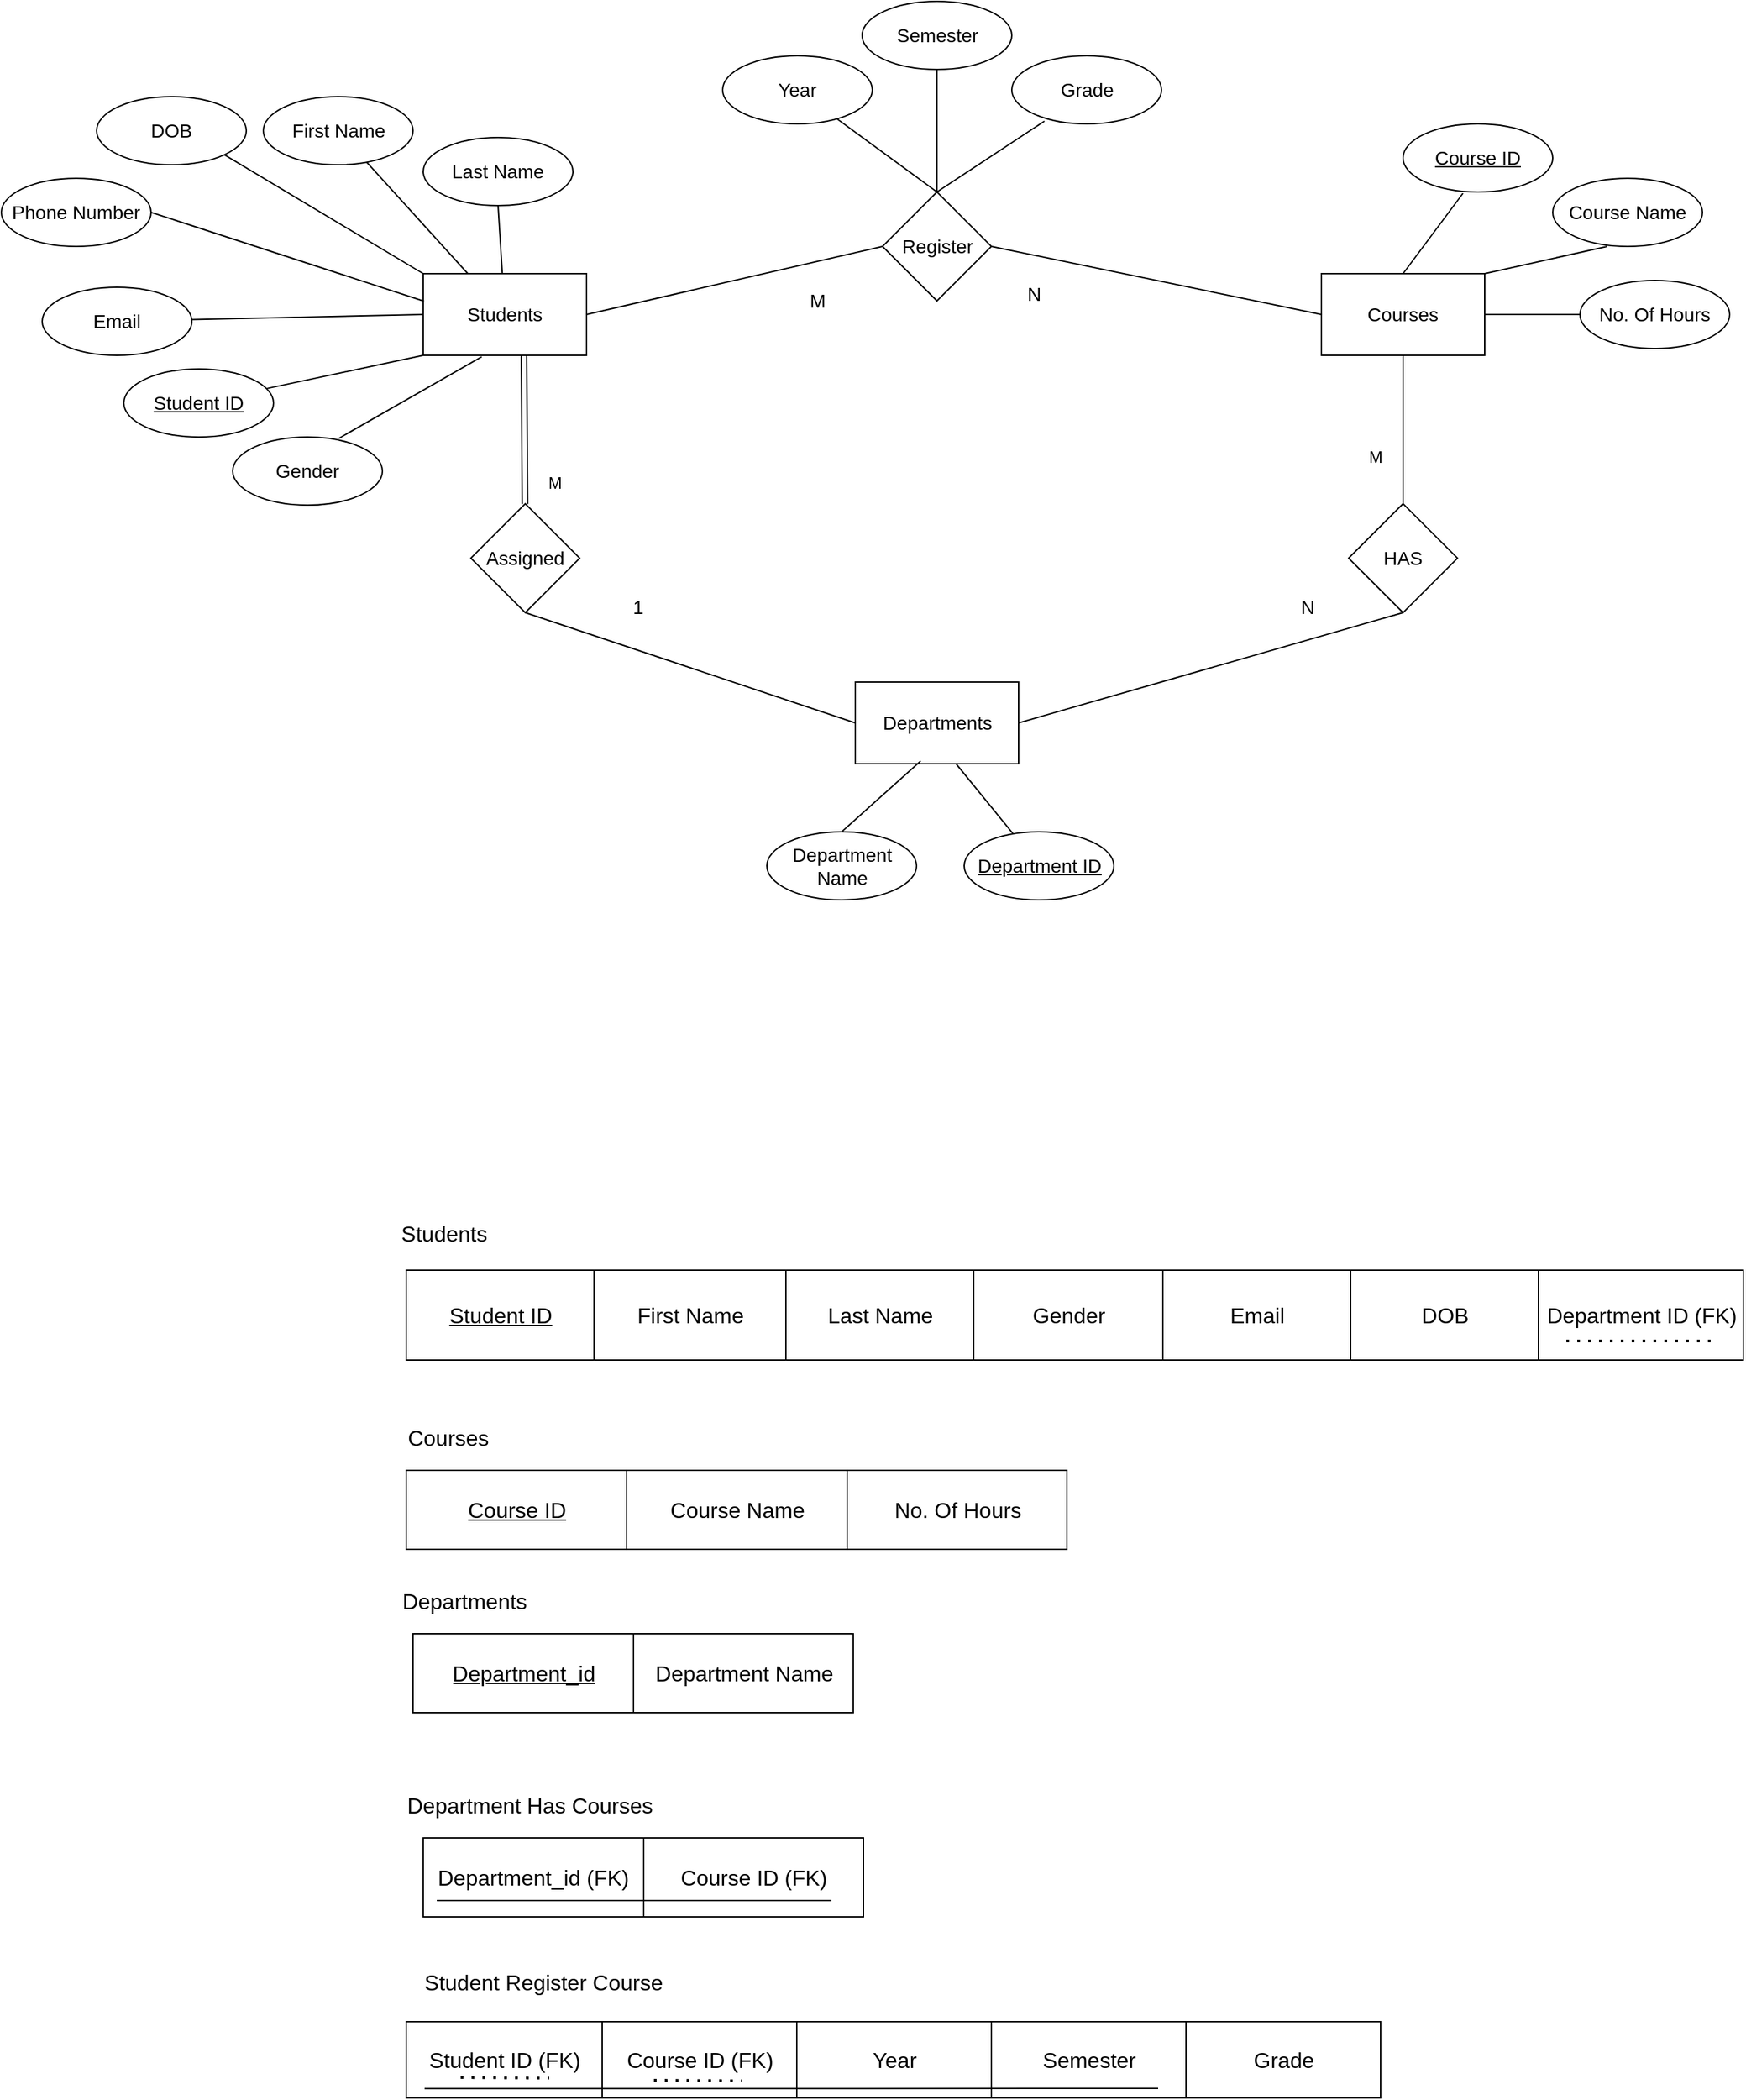 <mxfile version="22.0.2" type="device">
  <diagram name="Page-1" id="lztvk4v1WWPqibJxazna">
    <mxGraphModel dx="2268" dy="820" grid="1" gridSize="10" guides="1" tooltips="1" connect="1" arrows="1" fold="1" page="1" pageScale="1" pageWidth="850" pageHeight="1100" math="0" shadow="0">
      <root>
        <mxCell id="0" />
        <mxCell id="1" parent="0" />
        <mxCell id="oJTs6SeQbGOkC4KuSfUN-1" value="Students" style="rounded=0;whiteSpace=wrap;html=1;fontSize=14;" parent="1" vertex="1">
          <mxGeometry x="30" y="440" width="120" height="60" as="geometry" />
        </mxCell>
        <mxCell id="oJTs6SeQbGOkC4KuSfUN-2" value="Courses" style="rounded=0;whiteSpace=wrap;html=1;fontSize=14;" parent="1" vertex="1">
          <mxGeometry x="690" y="440" width="120" height="60" as="geometry" />
        </mxCell>
        <mxCell id="oJTs6SeQbGOkC4KuSfUN-3" value="Departments" style="rounded=0;whiteSpace=wrap;html=1;fontSize=14;" parent="1" vertex="1">
          <mxGeometry x="347.5" y="740" width="120" height="60" as="geometry" />
        </mxCell>
        <mxCell id="oJTs6SeQbGOkC4KuSfUN-5" value="First Name" style="ellipse;whiteSpace=wrap;html=1;fontSize=14;" parent="1" vertex="1">
          <mxGeometry x="-87.5" y="310" width="110" height="50" as="geometry" />
        </mxCell>
        <mxCell id="oJTs6SeQbGOkC4KuSfUN-6" value="Last Name" style="ellipse;whiteSpace=wrap;html=1;fontSize=14;" parent="1" vertex="1">
          <mxGeometry x="30" y="340" width="110" height="50" as="geometry" />
        </mxCell>
        <mxCell id="oJTs6SeQbGOkC4KuSfUN-7" value="Email" style="ellipse;whiteSpace=wrap;html=1;fontSize=14;" parent="1" vertex="1">
          <mxGeometry x="-250" y="450" width="110" height="50" as="geometry" />
        </mxCell>
        <mxCell id="oJTs6SeQbGOkC4KuSfUN-8" value="&lt;u style=&quot;font-size: 14px;&quot;&gt;Student ID&lt;/u&gt;" style="ellipse;whiteSpace=wrap;html=1;fontSize=14;" parent="1" vertex="1">
          <mxGeometry x="-190" y="510" width="110" height="50" as="geometry" />
        </mxCell>
        <mxCell id="oJTs6SeQbGOkC4KuSfUN-9" value="" style="endArrow=none;html=1;rounded=0;entryX=0;entryY=1;entryDx=0;entryDy=0;" parent="1" source="oJTs6SeQbGOkC4KuSfUN-8" target="oJTs6SeQbGOkC4KuSfUN-1" edge="1">
          <mxGeometry width="50" height="50" relative="1" as="geometry">
            <mxPoint x="290" y="460" as="sourcePoint" />
            <mxPoint x="340" y="410" as="targetPoint" />
          </mxGeometry>
        </mxCell>
        <mxCell id="oJTs6SeQbGOkC4KuSfUN-10" value="" style="endArrow=none;html=1;rounded=0;entryX=0;entryY=0.5;entryDx=0;entryDy=0;" parent="1" source="oJTs6SeQbGOkC4KuSfUN-7" target="oJTs6SeQbGOkC4KuSfUN-1" edge="1">
          <mxGeometry width="50" height="50" relative="1" as="geometry">
            <mxPoint x="290" y="460" as="sourcePoint" />
            <mxPoint x="340" y="410" as="targetPoint" />
          </mxGeometry>
        </mxCell>
        <mxCell id="oJTs6SeQbGOkC4KuSfUN-11" value="" style="endArrow=none;html=1;rounded=0;" parent="1" source="oJTs6SeQbGOkC4KuSfUN-1" target="oJTs6SeQbGOkC4KuSfUN-5" edge="1">
          <mxGeometry width="50" height="50" relative="1" as="geometry">
            <mxPoint x="290" y="460" as="sourcePoint" />
            <mxPoint x="340" y="410" as="targetPoint" />
          </mxGeometry>
        </mxCell>
        <mxCell id="oJTs6SeQbGOkC4KuSfUN-12" value="" style="endArrow=none;html=1;rounded=0;entryX=0.5;entryY=1;entryDx=0;entryDy=0;" parent="1" source="oJTs6SeQbGOkC4KuSfUN-1" target="oJTs6SeQbGOkC4KuSfUN-6" edge="1">
          <mxGeometry width="50" height="50" relative="1" as="geometry">
            <mxPoint x="290" y="460" as="sourcePoint" />
            <mxPoint x="340" y="410" as="targetPoint" />
          </mxGeometry>
        </mxCell>
        <mxCell id="oJTs6SeQbGOkC4KuSfUN-13" value="Gender" style="ellipse;whiteSpace=wrap;html=1;fontSize=14;" parent="1" vertex="1">
          <mxGeometry x="-110" y="560" width="110" height="50" as="geometry" />
        </mxCell>
        <mxCell id="oJTs6SeQbGOkC4KuSfUN-14" value="" style="endArrow=none;html=1;rounded=0;entryX=0.358;entryY=1.017;entryDx=0;entryDy=0;entryPerimeter=0;exitX=0.709;exitY=0.02;exitDx=0;exitDy=0;exitPerimeter=0;" parent="1" source="oJTs6SeQbGOkC4KuSfUN-13" target="oJTs6SeQbGOkC4KuSfUN-1" edge="1">
          <mxGeometry width="50" height="50" relative="1" as="geometry">
            <mxPoint x="290" y="460" as="sourcePoint" />
            <mxPoint x="340" y="410" as="targetPoint" />
          </mxGeometry>
        </mxCell>
        <mxCell id="oJTs6SeQbGOkC4KuSfUN-15" value="&lt;u style=&quot;font-size: 14px;&quot;&gt;Course ID&lt;/u&gt;" style="ellipse;whiteSpace=wrap;html=1;fontSize=14;" parent="1" vertex="1">
          <mxGeometry x="750" y="330" width="110" height="50" as="geometry" />
        </mxCell>
        <mxCell id="oJTs6SeQbGOkC4KuSfUN-16" value="Course Name" style="ellipse;whiteSpace=wrap;html=1;fontSize=14;" parent="1" vertex="1">
          <mxGeometry x="860" y="370" width="110" height="50" as="geometry" />
        </mxCell>
        <mxCell id="oJTs6SeQbGOkC4KuSfUN-17" value="" style="endArrow=none;html=1;rounded=0;entryX=0.4;entryY=1.02;entryDx=0;entryDy=0;entryPerimeter=0;exitX=0.5;exitY=0;exitDx=0;exitDy=0;" parent="1" source="oJTs6SeQbGOkC4KuSfUN-2" target="oJTs6SeQbGOkC4KuSfUN-15" edge="1">
          <mxGeometry width="50" height="50" relative="1" as="geometry">
            <mxPoint x="530" y="460" as="sourcePoint" />
            <mxPoint x="580" y="410" as="targetPoint" />
          </mxGeometry>
        </mxCell>
        <mxCell id="oJTs6SeQbGOkC4KuSfUN-18" value="" style="endArrow=none;html=1;rounded=0;entryX=0.364;entryY=1;entryDx=0;entryDy=0;entryPerimeter=0;exitX=1;exitY=0;exitDx=0;exitDy=0;" parent="1" source="oJTs6SeQbGOkC4KuSfUN-2" target="oJTs6SeQbGOkC4KuSfUN-16" edge="1">
          <mxGeometry width="50" height="50" relative="1" as="geometry">
            <mxPoint x="530" y="460" as="sourcePoint" />
            <mxPoint x="580" y="410" as="targetPoint" />
          </mxGeometry>
        </mxCell>
        <mxCell id="oJTs6SeQbGOkC4KuSfUN-19" value="&lt;u style=&quot;font-size: 14px;&quot;&gt;Department ID&lt;/u&gt;" style="ellipse;whiteSpace=wrap;html=1;fontSize=14;" parent="1" vertex="1">
          <mxGeometry x="427.5" y="850" width="110" height="50" as="geometry" />
        </mxCell>
        <mxCell id="oJTs6SeQbGOkC4KuSfUN-20" value="Department Name" style="ellipse;whiteSpace=wrap;html=1;fontSize=14;" parent="1" vertex="1">
          <mxGeometry x="282.5" y="850" width="110" height="50" as="geometry" />
        </mxCell>
        <mxCell id="oJTs6SeQbGOkC4KuSfUN-21" value="" style="endArrow=none;html=1;rounded=0;entryX=0.5;entryY=0;entryDx=0;entryDy=0;exitX=0.4;exitY=0.967;exitDx=0;exitDy=0;exitPerimeter=0;" parent="1" source="oJTs6SeQbGOkC4KuSfUN-3" target="oJTs6SeQbGOkC4KuSfUN-20" edge="1">
          <mxGeometry width="50" height="50" relative="1" as="geometry">
            <mxPoint x="347.5" y="990" as="sourcePoint" />
            <mxPoint x="117.5" y="960" as="targetPoint" />
          </mxGeometry>
        </mxCell>
        <mxCell id="oJTs6SeQbGOkC4KuSfUN-22" value="" style="endArrow=none;html=1;rounded=0;entryX=0.617;entryY=1;entryDx=0;entryDy=0;entryPerimeter=0;" parent="1" source="oJTs6SeQbGOkC4KuSfUN-19" target="oJTs6SeQbGOkC4KuSfUN-3" edge="1">
          <mxGeometry width="50" height="50" relative="1" as="geometry">
            <mxPoint x="147.5" y="880" as="sourcePoint" />
            <mxPoint x="197.5" y="830" as="targetPoint" />
          </mxGeometry>
        </mxCell>
        <mxCell id="oJTs6SeQbGOkC4KuSfUN-25" value="HAS" style="rhombus;whiteSpace=wrap;html=1;fontSize=14;" parent="1" vertex="1">
          <mxGeometry x="710" y="609" width="80" height="80" as="geometry" />
        </mxCell>
        <mxCell id="oJTs6SeQbGOkC4KuSfUN-26" value="" style="endArrow=none;html=1;rounded=0;entryX=0.5;entryY=1;entryDx=0;entryDy=0;exitX=1;exitY=0.5;exitDx=0;exitDy=0;" parent="1" source="oJTs6SeQbGOkC4KuSfUN-3" target="oJTs6SeQbGOkC4KuSfUN-25" edge="1">
          <mxGeometry width="50" height="50" relative="1" as="geometry">
            <mxPoint x="410" y="520" as="sourcePoint" />
            <mxPoint x="460" y="470" as="targetPoint" />
          </mxGeometry>
        </mxCell>
        <mxCell id="oJTs6SeQbGOkC4KuSfUN-27" value="" style="endArrow=none;html=1;rounded=0;entryX=0.5;entryY=1;entryDx=0;entryDy=0;" parent="1" source="oJTs6SeQbGOkC4KuSfUN-25" target="oJTs6SeQbGOkC4KuSfUN-2" edge="1">
          <mxGeometry width="50" height="50" relative="1" as="geometry">
            <mxPoint x="540" y="510" as="sourcePoint" />
            <mxPoint x="590" y="460" as="targetPoint" />
          </mxGeometry>
        </mxCell>
        <mxCell id="oJTs6SeQbGOkC4KuSfUN-28" value="N" style="text;html=1;strokeColor=none;fillColor=none;align=center;verticalAlign=middle;whiteSpace=wrap;rounded=0;fontSize=14;" parent="1" vertex="1">
          <mxGeometry x="650" y="670" width="60" height="30" as="geometry" />
        </mxCell>
        <mxCell id="oJTs6SeQbGOkC4KuSfUN-29" value="M" style="text;html=1;strokeColor=none;fillColor=none;align=center;verticalAlign=middle;whiteSpace=wrap;rounded=0;" parent="1" vertex="1">
          <mxGeometry x="700" y="560" width="60" height="30" as="geometry" />
        </mxCell>
        <mxCell id="oJTs6SeQbGOkC4KuSfUN-32" value="Assigned" style="rhombus;whiteSpace=wrap;html=1;fontSize=14;" parent="1" vertex="1">
          <mxGeometry x="65" y="609" width="80" height="80" as="geometry" />
        </mxCell>
        <mxCell id="oJTs6SeQbGOkC4KuSfUN-33" value="" style="endArrow=none;html=1;rounded=0;entryX=0.5;entryY=1;entryDx=0;entryDy=0;exitX=0;exitY=0.5;exitDx=0;exitDy=0;" parent="1" source="oJTs6SeQbGOkC4KuSfUN-3" target="oJTs6SeQbGOkC4KuSfUN-32" edge="1">
          <mxGeometry width="50" height="50" relative="1" as="geometry">
            <mxPoint x="90" y="740" as="sourcePoint" />
            <mxPoint x="97" y="469" as="targetPoint" />
          </mxGeometry>
        </mxCell>
        <mxCell id="oJTs6SeQbGOkC4KuSfUN-34" value="" style="endArrow=none;html=1;rounded=0;entryX=0.617;entryY=1;entryDx=0;entryDy=0;shape=link;entryPerimeter=0;" parent="1" source="oJTs6SeQbGOkC4KuSfUN-32" target="oJTs6SeQbGOkC4KuSfUN-1" edge="1">
          <mxGeometry width="50" height="50" relative="1" as="geometry">
            <mxPoint x="-63" y="529" as="sourcePoint" />
            <mxPoint x="147" y="499" as="targetPoint" />
          </mxGeometry>
        </mxCell>
        <mxCell id="oJTs6SeQbGOkC4KuSfUN-35" value="1" style="text;html=1;strokeColor=none;fillColor=none;align=center;verticalAlign=middle;whiteSpace=wrap;rounded=0;fontSize=14;" parent="1" vertex="1">
          <mxGeometry x="157.5" y="670" width="60" height="30" as="geometry" />
        </mxCell>
        <mxCell id="oJTs6SeQbGOkC4KuSfUN-36" value="M" style="text;html=1;strokeColor=none;fillColor=none;align=center;verticalAlign=middle;whiteSpace=wrap;rounded=0;" parent="1" vertex="1">
          <mxGeometry x="97" y="579" width="60" height="30" as="geometry" />
        </mxCell>
        <mxCell id="oJTs6SeQbGOkC4KuSfUN-41" value="Register" style="rhombus;whiteSpace=wrap;html=1;fontSize=14;" parent="1" vertex="1">
          <mxGeometry x="367.5" y="380" width="80" height="80" as="geometry" />
        </mxCell>
        <mxCell id="oJTs6SeQbGOkC4KuSfUN-42" value="" style="endArrow=none;html=1;rounded=0;entryX=1;entryY=0.5;entryDx=0;entryDy=0;exitX=0;exitY=0.5;exitDx=0;exitDy=0;" parent="1" source="oJTs6SeQbGOkC4KuSfUN-41" target="oJTs6SeQbGOkC4KuSfUN-1" edge="1">
          <mxGeometry width="50" height="50" relative="1" as="geometry">
            <mxPoint x="370" y="420" as="sourcePoint" />
            <mxPoint x="420" y="370" as="targetPoint" />
          </mxGeometry>
        </mxCell>
        <mxCell id="oJTs6SeQbGOkC4KuSfUN-43" value="" style="endArrow=none;html=1;rounded=0;entryX=0;entryY=0.5;entryDx=0;entryDy=0;exitX=1;exitY=0.5;exitDx=0;exitDy=0;" parent="1" source="oJTs6SeQbGOkC4KuSfUN-41" target="oJTs6SeQbGOkC4KuSfUN-2" edge="1">
          <mxGeometry width="50" height="50" relative="1" as="geometry">
            <mxPoint x="370" y="420" as="sourcePoint" />
            <mxPoint x="420" y="370" as="targetPoint" />
          </mxGeometry>
        </mxCell>
        <mxCell id="oJTs6SeQbGOkC4KuSfUN-44" value="M" style="text;html=1;strokeColor=none;fillColor=none;align=center;verticalAlign=middle;whiteSpace=wrap;rounded=0;fontSize=14;" parent="1" vertex="1">
          <mxGeometry x="290" y="445" width="60" height="30" as="geometry" />
        </mxCell>
        <mxCell id="oJTs6SeQbGOkC4KuSfUN-45" value="N" style="text;html=1;strokeColor=none;fillColor=none;align=center;verticalAlign=middle;whiteSpace=wrap;rounded=0;fontSize=14;" parent="1" vertex="1">
          <mxGeometry x="449" y="440" width="60" height="30" as="geometry" />
        </mxCell>
        <mxCell id="oJTs6SeQbGOkC4KuSfUN-50" value="No. Of Hours" style="ellipse;whiteSpace=wrap;html=1;fontSize=14;" parent="1" vertex="1">
          <mxGeometry x="880" y="445" width="110" height="50" as="geometry" />
        </mxCell>
        <mxCell id="oJTs6SeQbGOkC4KuSfUN-51" value="" style="endArrow=none;html=1;rounded=0;entryX=0;entryY=0.5;entryDx=0;entryDy=0;exitX=1;exitY=0.5;exitDx=0;exitDy=0;" parent="1" source="oJTs6SeQbGOkC4KuSfUN-2" target="oJTs6SeQbGOkC4KuSfUN-50" edge="1">
          <mxGeometry width="50" height="50" relative="1" as="geometry">
            <mxPoint x="370" y="420" as="sourcePoint" />
            <mxPoint x="420" y="370" as="targetPoint" />
          </mxGeometry>
        </mxCell>
        <mxCell id="oJTs6SeQbGOkC4KuSfUN-53" value="DOB" style="ellipse;whiteSpace=wrap;html=1;fontSize=14;" parent="1" vertex="1">
          <mxGeometry x="-210" y="310" width="110" height="50" as="geometry" />
        </mxCell>
        <mxCell id="oJTs6SeQbGOkC4KuSfUN-54" value="" style="endArrow=none;html=1;rounded=0;exitX=0;exitY=0;exitDx=0;exitDy=0;entryX=1;entryY=1;entryDx=0;entryDy=0;" parent="1" source="oJTs6SeQbGOkC4KuSfUN-1" target="oJTs6SeQbGOkC4KuSfUN-53" edge="1">
          <mxGeometry width="50" height="50" relative="1" as="geometry">
            <mxPoint x="370" y="420" as="sourcePoint" />
            <mxPoint x="-80" y="390" as="targetPoint" />
          </mxGeometry>
        </mxCell>
        <mxCell id="oJTs6SeQbGOkC4KuSfUN-55" value="Phone Number" style="ellipse;whiteSpace=wrap;html=1;fontSize=14;" parent="1" vertex="1">
          <mxGeometry x="-280" y="370" width="110" height="50" as="geometry" />
        </mxCell>
        <mxCell id="oJTs6SeQbGOkC4KuSfUN-57" value="" style="endArrow=none;html=1;rounded=0;exitX=0.005;exitY=0.337;exitDx=0;exitDy=0;exitPerimeter=0;entryX=1;entryY=0.5;entryDx=0;entryDy=0;" parent="1" source="oJTs6SeQbGOkC4KuSfUN-1" target="oJTs6SeQbGOkC4KuSfUN-55" edge="1">
          <mxGeometry width="50" height="50" relative="1" as="geometry">
            <mxPoint x="-30" y="490" as="sourcePoint" />
            <mxPoint x="-165.25" y="400.95" as="targetPoint" />
          </mxGeometry>
        </mxCell>
        <mxCell id="oJTs6SeQbGOkC4KuSfUN-107" value="" style="shape=table;startSize=0;container=1;collapsible=0;childLayout=tableLayout;fontSize=16;" parent="1" vertex="1">
          <mxGeometry x="17.5" y="1172" width="982.5" height="66" as="geometry" />
        </mxCell>
        <mxCell id="oJTs6SeQbGOkC4KuSfUN-108" value="" style="shape=tableRow;horizontal=0;startSize=0;swimlaneHead=0;swimlaneBody=0;strokeColor=inherit;top=0;left=0;bottom=0;right=0;collapsible=0;dropTarget=0;fillColor=none;points=[[0,0.5],[1,0.5]];portConstraint=eastwest;fontSize=16;" parent="oJTs6SeQbGOkC4KuSfUN-107" vertex="1">
          <mxGeometry width="982.5" height="66" as="geometry" />
        </mxCell>
        <mxCell id="oJTs6SeQbGOkC4KuSfUN-109" value="&lt;u style=&quot;font-size: 16px;&quot;&gt;Student ID&lt;/u&gt;" style="shape=partialRectangle;html=1;whiteSpace=wrap;connectable=0;strokeColor=inherit;overflow=hidden;fillColor=none;top=0;left=0;bottom=0;right=0;pointerEvents=1;fontSize=16;" parent="oJTs6SeQbGOkC4KuSfUN-108" vertex="1">
          <mxGeometry width="138" height="66" as="geometry">
            <mxRectangle width="138" height="66" as="alternateBounds" />
          </mxGeometry>
        </mxCell>
        <mxCell id="oJTs6SeQbGOkC4KuSfUN-110" value="First Name" style="shape=partialRectangle;html=1;whiteSpace=wrap;connectable=0;strokeColor=inherit;overflow=hidden;fillColor=none;top=0;left=0;bottom=0;right=0;pointerEvents=1;fontSize=16;" parent="oJTs6SeQbGOkC4KuSfUN-108" vertex="1">
          <mxGeometry x="138" width="141" height="66" as="geometry">
            <mxRectangle width="141" height="66" as="alternateBounds" />
          </mxGeometry>
        </mxCell>
        <mxCell id="oJTs6SeQbGOkC4KuSfUN-111" value="Last Name" style="shape=partialRectangle;html=1;whiteSpace=wrap;connectable=0;strokeColor=inherit;overflow=hidden;fillColor=none;top=0;left=0;bottom=0;right=0;pointerEvents=1;fontSize=16;" parent="oJTs6SeQbGOkC4KuSfUN-108" vertex="1">
          <mxGeometry x="279" width="138" height="66" as="geometry">
            <mxRectangle width="138" height="66" as="alternateBounds" />
          </mxGeometry>
        </mxCell>
        <mxCell id="oJTs6SeQbGOkC4KuSfUN-112" value="Gender" style="shape=partialRectangle;html=1;whiteSpace=wrap;connectable=0;strokeColor=inherit;overflow=hidden;fillColor=none;top=0;left=0;bottom=0;right=0;pointerEvents=1;fontSize=16;" parent="oJTs6SeQbGOkC4KuSfUN-108" vertex="1">
          <mxGeometry x="417" width="139" height="66" as="geometry">
            <mxRectangle width="139" height="66" as="alternateBounds" />
          </mxGeometry>
        </mxCell>
        <mxCell id="oJTs6SeQbGOkC4KuSfUN-113" value="Email" style="shape=partialRectangle;html=1;whiteSpace=wrap;connectable=0;strokeColor=inherit;overflow=hidden;fillColor=none;top=0;left=0;bottom=0;right=0;pointerEvents=1;fontSize=16;" parent="oJTs6SeQbGOkC4KuSfUN-108" vertex="1">
          <mxGeometry x="556" width="138" height="66" as="geometry">
            <mxRectangle width="138" height="66" as="alternateBounds" />
          </mxGeometry>
        </mxCell>
        <mxCell id="oJTs6SeQbGOkC4KuSfUN-114" value="DOB" style="shape=partialRectangle;html=1;whiteSpace=wrap;connectable=0;strokeColor=inherit;overflow=hidden;fillColor=none;top=0;left=0;bottom=0;right=0;pointerEvents=1;fontSize=16;" parent="oJTs6SeQbGOkC4KuSfUN-108" vertex="1">
          <mxGeometry x="694" width="138" height="66" as="geometry">
            <mxRectangle width="138" height="66" as="alternateBounds" />
          </mxGeometry>
        </mxCell>
        <mxCell id="oJTs6SeQbGOkC4KuSfUN-115" value="Department ID (FK)" style="shape=partialRectangle;html=1;whiteSpace=wrap;connectable=0;strokeColor=inherit;overflow=hidden;fillColor=none;top=0;left=0;bottom=0;right=0;pointerEvents=1;fontSize=16;" parent="oJTs6SeQbGOkC4KuSfUN-108" vertex="1">
          <mxGeometry x="832" width="151" height="66" as="geometry">
            <mxRectangle width="151" height="66" as="alternateBounds" />
          </mxGeometry>
        </mxCell>
        <mxCell id="oJTs6SeQbGOkC4KuSfUN-120" value="Students" style="text;html=1;align=center;verticalAlign=middle;resizable=0;points=[];autosize=1;strokeColor=none;fillColor=none;fontSize=16;" parent="1" vertex="1">
          <mxGeometry y="1130" width="90" height="30" as="geometry" />
        </mxCell>
        <mxCell id="oJTs6SeQbGOkC4KuSfUN-121" value="" style="shape=table;startSize=0;container=1;collapsible=0;childLayout=tableLayout;fontSize=16;" parent="1" vertex="1">
          <mxGeometry x="17.5" y="1724" width="716" height="56" as="geometry" />
        </mxCell>
        <mxCell id="oJTs6SeQbGOkC4KuSfUN-122" value="" style="shape=tableRow;horizontal=0;startSize=0;swimlaneHead=0;swimlaneBody=0;strokeColor=inherit;top=0;left=0;bottom=0;right=0;collapsible=0;dropTarget=0;fillColor=none;points=[[0,0.5],[1,0.5]];portConstraint=eastwest;fontSize=16;" parent="oJTs6SeQbGOkC4KuSfUN-121" vertex="1">
          <mxGeometry width="716" height="56" as="geometry" />
        </mxCell>
        <mxCell id="oJTs6SeQbGOkC4KuSfUN-123" value="&lt;span style=&quot;font-size: 16px;&quot;&gt;Student ID (FK)&lt;/span&gt;" style="shape=partialRectangle;html=1;whiteSpace=wrap;connectable=0;strokeColor=inherit;overflow=hidden;fillColor=none;top=0;left=0;bottom=0;right=0;pointerEvents=1;fontSize=16;" parent="oJTs6SeQbGOkC4KuSfUN-122" vertex="1">
          <mxGeometry width="144" height="56" as="geometry">
            <mxRectangle width="144" height="56" as="alternateBounds" />
          </mxGeometry>
        </mxCell>
        <mxCell id="oJTs6SeQbGOkC4KuSfUN-124" value="Course ID (FK)" style="shape=partialRectangle;html=1;whiteSpace=wrap;connectable=0;strokeColor=inherit;overflow=hidden;fillColor=none;top=0;left=0;bottom=0;right=0;pointerEvents=1;fontSize=16;" parent="oJTs6SeQbGOkC4KuSfUN-122" vertex="1">
          <mxGeometry x="144" width="143" height="56" as="geometry">
            <mxRectangle width="143" height="56" as="alternateBounds" />
          </mxGeometry>
        </mxCell>
        <mxCell id="plOKltYwJ245iS3mtSNx-9" value="Year" style="shape=partialRectangle;html=1;whiteSpace=wrap;connectable=0;strokeColor=inherit;overflow=hidden;fillColor=none;top=0;left=0;bottom=0;right=0;pointerEvents=1;fontSize=16;" parent="oJTs6SeQbGOkC4KuSfUN-122" vertex="1">
          <mxGeometry x="287" width="143" height="56" as="geometry">
            <mxRectangle width="143" height="56" as="alternateBounds" />
          </mxGeometry>
        </mxCell>
        <mxCell id="plOKltYwJ245iS3mtSNx-10" value="Semester" style="shape=partialRectangle;html=1;whiteSpace=wrap;connectable=0;strokeColor=inherit;overflow=hidden;fillColor=none;top=0;left=0;bottom=0;right=0;pointerEvents=1;fontSize=16;" parent="oJTs6SeQbGOkC4KuSfUN-122" vertex="1">
          <mxGeometry x="430" width="143" height="56" as="geometry">
            <mxRectangle width="143" height="56" as="alternateBounds" />
          </mxGeometry>
        </mxCell>
        <mxCell id="U_wG_BXwLmH3CZJDtiJK-3" value="Grade" style="shape=partialRectangle;html=1;whiteSpace=wrap;connectable=0;strokeColor=inherit;overflow=hidden;fillColor=none;top=0;left=0;bottom=0;right=0;pointerEvents=1;fontSize=16;" parent="oJTs6SeQbGOkC4KuSfUN-122" vertex="1">
          <mxGeometry x="573" width="143" height="56" as="geometry">
            <mxRectangle width="143" height="56" as="alternateBounds" />
          </mxGeometry>
        </mxCell>
        <mxCell id="oJTs6SeQbGOkC4KuSfUN-125" value="Student Register Course" style="text;html=1;align=center;verticalAlign=middle;resizable=0;points=[];autosize=1;strokeColor=none;fillColor=none;fontSize=16;" parent="1" vertex="1">
          <mxGeometry x="17.5" y="1680" width="200" height="30" as="geometry" />
        </mxCell>
        <mxCell id="oJTs6SeQbGOkC4KuSfUN-126" value="Courses" style="text;html=1;align=center;verticalAlign=middle;resizable=0;points=[];autosize=1;strokeColor=none;fillColor=none;fontSize=16;" parent="1" vertex="1">
          <mxGeometry x="7.5" y="1280" width="80" height="30" as="geometry" />
        </mxCell>
        <mxCell id="oJTs6SeQbGOkC4KuSfUN-127" value="" style="shape=table;startSize=0;container=1;collapsible=0;childLayout=tableLayout;fontSize=16;" parent="1" vertex="1">
          <mxGeometry x="17.5" y="1319" width="485.5" height="58" as="geometry" />
        </mxCell>
        <mxCell id="oJTs6SeQbGOkC4KuSfUN-128" value="" style="shape=tableRow;horizontal=0;startSize=0;swimlaneHead=0;swimlaneBody=0;strokeColor=inherit;top=0;left=0;bottom=0;right=0;collapsible=0;dropTarget=0;fillColor=none;points=[[0,0.5],[1,0.5]];portConstraint=eastwest;fontSize=16;" parent="oJTs6SeQbGOkC4KuSfUN-127" vertex="1">
          <mxGeometry width="485.5" height="58" as="geometry" />
        </mxCell>
        <mxCell id="oJTs6SeQbGOkC4KuSfUN-129" value="&lt;u style=&quot;font-size: 16px;&quot;&gt;Course ID&lt;/u&gt;" style="shape=partialRectangle;html=1;whiteSpace=wrap;connectable=0;strokeColor=inherit;overflow=hidden;fillColor=none;top=0;left=0;bottom=0;right=0;pointerEvents=1;fontSize=16;" parent="oJTs6SeQbGOkC4KuSfUN-128" vertex="1">
          <mxGeometry width="162" height="58" as="geometry">
            <mxRectangle width="162" height="58" as="alternateBounds" />
          </mxGeometry>
        </mxCell>
        <mxCell id="oJTs6SeQbGOkC4KuSfUN-130" value="Course Name" style="shape=partialRectangle;html=1;whiteSpace=wrap;connectable=0;strokeColor=inherit;overflow=hidden;fillColor=none;top=0;left=0;bottom=0;right=0;pointerEvents=1;fontSize=16;" parent="oJTs6SeQbGOkC4KuSfUN-128" vertex="1">
          <mxGeometry x="162" width="162" height="58" as="geometry">
            <mxRectangle width="162" height="58" as="alternateBounds" />
          </mxGeometry>
        </mxCell>
        <mxCell id="oJTs6SeQbGOkC4KuSfUN-131" value="No. Of Hours" style="shape=partialRectangle;html=1;whiteSpace=wrap;connectable=0;strokeColor=inherit;overflow=hidden;fillColor=none;top=0;left=0;bottom=0;right=0;pointerEvents=1;fontSize=16;" parent="oJTs6SeQbGOkC4KuSfUN-128" vertex="1">
          <mxGeometry x="324" width="162" height="58" as="geometry">
            <mxRectangle width="162" height="58" as="alternateBounds" />
          </mxGeometry>
        </mxCell>
        <mxCell id="oJTs6SeQbGOkC4KuSfUN-145" value="" style="endArrow=none;dashed=1;html=1;dashPattern=1 3;strokeWidth=2;rounded=0;" parent="1" edge="1">
          <mxGeometry width="50" height="50" relative="1" as="geometry">
            <mxPoint x="57.5" y="1765" as="sourcePoint" />
            <mxPoint x="122.5" y="1765.42" as="targetPoint" />
          </mxGeometry>
        </mxCell>
        <mxCell id="oJTs6SeQbGOkC4KuSfUN-146" value="" style="endArrow=none;dashed=1;html=1;dashPattern=1 3;strokeWidth=2;rounded=0;" parent="1" edge="1">
          <mxGeometry width="50" height="50" relative="1" as="geometry">
            <mxPoint x="199.5" y="1767" as="sourcePoint" />
            <mxPoint x="264.5" y="1767.42" as="targetPoint" />
          </mxGeometry>
        </mxCell>
        <mxCell id="oJTs6SeQbGOkC4KuSfUN-147" value="" style="endArrow=none;html=1;rounded=0;" parent="1" edge="1">
          <mxGeometry width="50" height="50" relative="1" as="geometry">
            <mxPoint x="31" y="1773.17" as="sourcePoint" />
            <mxPoint x="570" y="1773" as="targetPoint" />
          </mxGeometry>
        </mxCell>
        <mxCell id="oJTs6SeQbGOkC4KuSfUN-148" value="" style="endArrow=none;dashed=1;html=1;dashPattern=1 3;strokeWidth=2;rounded=0;" parent="1" edge="1">
          <mxGeometry width="50" height="50" relative="1" as="geometry">
            <mxPoint x="870" y="1224" as="sourcePoint" />
            <mxPoint x="978" y="1224" as="targetPoint" />
          </mxGeometry>
        </mxCell>
        <mxCell id="oJTs6SeQbGOkC4KuSfUN-243" value="Departments" style="text;html=1;align=center;verticalAlign=middle;resizable=0;points=[];autosize=1;strokeColor=none;fillColor=none;fontSize=16;" parent="1" vertex="1">
          <mxGeometry y="1400" width="120" height="30" as="geometry" />
        </mxCell>
        <mxCell id="oJTs6SeQbGOkC4KuSfUN-244" value="" style="shape=table;startSize=0;container=1;collapsible=0;childLayout=tableLayout;fontSize=16;" parent="1" vertex="1">
          <mxGeometry x="22.5" y="1439" width="323.5" height="58" as="geometry" />
        </mxCell>
        <mxCell id="oJTs6SeQbGOkC4KuSfUN-245" value="" style="shape=tableRow;horizontal=0;startSize=0;swimlaneHead=0;swimlaneBody=0;strokeColor=inherit;top=0;left=0;bottom=0;right=0;collapsible=0;dropTarget=0;fillColor=none;points=[[0,0.5],[1,0.5]];portConstraint=eastwest;fontSize=16;" parent="oJTs6SeQbGOkC4KuSfUN-244" vertex="1">
          <mxGeometry width="323.5" height="58" as="geometry" />
        </mxCell>
        <mxCell id="oJTs6SeQbGOkC4KuSfUN-246" value="&lt;u&gt;Department_id&lt;/u&gt;" style="shape=partialRectangle;html=1;whiteSpace=wrap;connectable=0;strokeColor=inherit;overflow=hidden;fillColor=none;top=0;left=0;bottom=0;right=0;pointerEvents=1;fontSize=16;" parent="oJTs6SeQbGOkC4KuSfUN-245" vertex="1">
          <mxGeometry width="162" height="58" as="geometry">
            <mxRectangle width="162" height="58" as="alternateBounds" />
          </mxGeometry>
        </mxCell>
        <mxCell id="oJTs6SeQbGOkC4KuSfUN-247" value="Department Name" style="shape=partialRectangle;html=1;whiteSpace=wrap;connectable=0;strokeColor=inherit;overflow=hidden;fillColor=none;top=0;left=0;bottom=0;right=0;pointerEvents=1;fontSize=16;" parent="oJTs6SeQbGOkC4KuSfUN-245" vertex="1">
          <mxGeometry x="162" width="162" height="58" as="geometry">
            <mxRectangle width="162" height="58" as="alternateBounds" />
          </mxGeometry>
        </mxCell>
        <mxCell id="plOKltYwJ245iS3mtSNx-5" value="Year" style="ellipse;whiteSpace=wrap;html=1;fontSize=14;" parent="1" vertex="1">
          <mxGeometry x="250" y="280" width="110" height="50" as="geometry" />
        </mxCell>
        <mxCell id="plOKltYwJ245iS3mtSNx-6" value="Semester" style="ellipse;whiteSpace=wrap;html=1;fontSize=14;" parent="1" vertex="1">
          <mxGeometry x="352.5" y="240" width="110" height="50" as="geometry" />
        </mxCell>
        <mxCell id="plOKltYwJ245iS3mtSNx-7" value="" style="endArrow=none;html=1;rounded=0;entryX=0.5;entryY=0;entryDx=0;entryDy=0;" parent="1" source="plOKltYwJ245iS3mtSNx-5" target="oJTs6SeQbGOkC4KuSfUN-41" edge="1">
          <mxGeometry width="50" height="50" relative="1" as="geometry">
            <mxPoint x="254" y="461" as="sourcePoint" />
            <mxPoint x="304" y="411" as="targetPoint" />
          </mxGeometry>
        </mxCell>
        <mxCell id="plOKltYwJ245iS3mtSNx-8" value="" style="endArrow=none;html=1;rounded=0;entryX=0.5;entryY=0;entryDx=0;entryDy=0;" parent="1" source="plOKltYwJ245iS3mtSNx-6" target="oJTs6SeQbGOkC4KuSfUN-41" edge="1">
          <mxGeometry width="50" height="50" relative="1" as="geometry">
            <mxPoint x="254" y="461" as="sourcePoint" />
            <mxPoint x="304" y="411" as="targetPoint" />
          </mxGeometry>
        </mxCell>
        <mxCell id="U_wG_BXwLmH3CZJDtiJK-1" value="&lt;span style=&quot;font-size: 14px;&quot;&gt;Grade&lt;/span&gt;" style="ellipse;whiteSpace=wrap;html=1;fontSize=14;" parent="1" vertex="1">
          <mxGeometry x="462.5" y="280" width="110" height="50" as="geometry" />
        </mxCell>
        <mxCell id="U_wG_BXwLmH3CZJDtiJK-2" value="" style="endArrow=none;html=1;rounded=0;entryX=0.5;entryY=0;entryDx=0;entryDy=0;exitX=0.218;exitY=0.96;exitDx=0;exitDy=0;exitPerimeter=0;" parent="1" source="U_wG_BXwLmH3CZJDtiJK-1" target="oJTs6SeQbGOkC4KuSfUN-41" edge="1">
          <mxGeometry width="50" height="50" relative="1" as="geometry">
            <mxPoint x="254" y="331" as="sourcePoint" />
            <mxPoint x="304" y="281" as="targetPoint" />
          </mxGeometry>
        </mxCell>
        <mxCell id="LMhOHuejEdXJFs-MMuxq-1" value="Department Has Courses" style="text;html=1;align=center;verticalAlign=middle;resizable=0;points=[];autosize=1;strokeColor=none;fillColor=none;fontSize=16;" parent="1" vertex="1">
          <mxGeometry x="7.5" y="1550" width="200" height="30" as="geometry" />
        </mxCell>
        <mxCell id="LMhOHuejEdXJFs-MMuxq-2" value="" style="shape=table;startSize=0;container=1;collapsible=0;childLayout=tableLayout;fontSize=16;" parent="1" vertex="1">
          <mxGeometry x="30" y="1589" width="323.5" height="58" as="geometry" />
        </mxCell>
        <mxCell id="LMhOHuejEdXJFs-MMuxq-3" value="" style="shape=tableRow;horizontal=0;startSize=0;swimlaneHead=0;swimlaneBody=0;strokeColor=inherit;top=0;left=0;bottom=0;right=0;collapsible=0;dropTarget=0;fillColor=none;points=[[0,0.5],[1,0.5]];portConstraint=eastwest;fontSize=16;" parent="LMhOHuejEdXJFs-MMuxq-2" vertex="1">
          <mxGeometry width="323.5" height="58" as="geometry" />
        </mxCell>
        <mxCell id="LMhOHuejEdXJFs-MMuxq-4" value="Department_id (FK)" style="shape=partialRectangle;html=1;whiteSpace=wrap;connectable=0;strokeColor=inherit;overflow=hidden;fillColor=none;top=0;left=0;bottom=0;right=0;pointerEvents=1;fontSize=16;" parent="LMhOHuejEdXJFs-MMuxq-3" vertex="1">
          <mxGeometry width="162" height="58" as="geometry">
            <mxRectangle width="162" height="58" as="alternateBounds" />
          </mxGeometry>
        </mxCell>
        <mxCell id="LMhOHuejEdXJFs-MMuxq-5" value="Course ID (FK)" style="shape=partialRectangle;html=1;whiteSpace=wrap;connectable=0;strokeColor=inherit;overflow=hidden;fillColor=none;top=0;left=0;bottom=0;right=0;pointerEvents=1;fontSize=16;" parent="LMhOHuejEdXJFs-MMuxq-3" vertex="1">
          <mxGeometry x="162" width="162" height="58" as="geometry">
            <mxRectangle width="162" height="58" as="alternateBounds" />
          </mxGeometry>
        </mxCell>
        <mxCell id="LMhOHuejEdXJFs-MMuxq-6" value="" style="endArrow=none;html=1;rounded=0;exitX=0.031;exitY=0.879;exitDx=0;exitDy=0;exitPerimeter=0;entryX=0.927;entryY=0.879;entryDx=0;entryDy=0;entryPerimeter=0;" parent="LMhOHuejEdXJFs-MMuxq-2" edge="1">
          <mxGeometry width="50" height="50" relative="1" as="geometry">
            <mxPoint x="10.029" y="45.982" as="sourcePoint" />
            <mxPoint x="299.885" y="45.982" as="targetPoint" />
          </mxGeometry>
        </mxCell>
      </root>
    </mxGraphModel>
  </diagram>
</mxfile>
